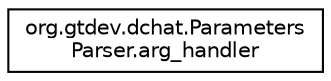 digraph "Graphical Class Hierarchy"
{
  edge [fontname="Helvetica",fontsize="10",labelfontname="Helvetica",labelfontsize="10"];
  node [fontname="Helvetica",fontsize="10",shape=record];
  rankdir="LR";
  Node0 [label="org.gtdev.dchat.Parameters\lParser.arg_handler",height=0.2,width=0.4,color="black", fillcolor="white", style="filled",URL="$classorg_1_1gtdev_1_1dchat_1_1ParametersParser_1_1arg__handler.html",tooltip="This is flag handler class to define a function to be called. "];
}
